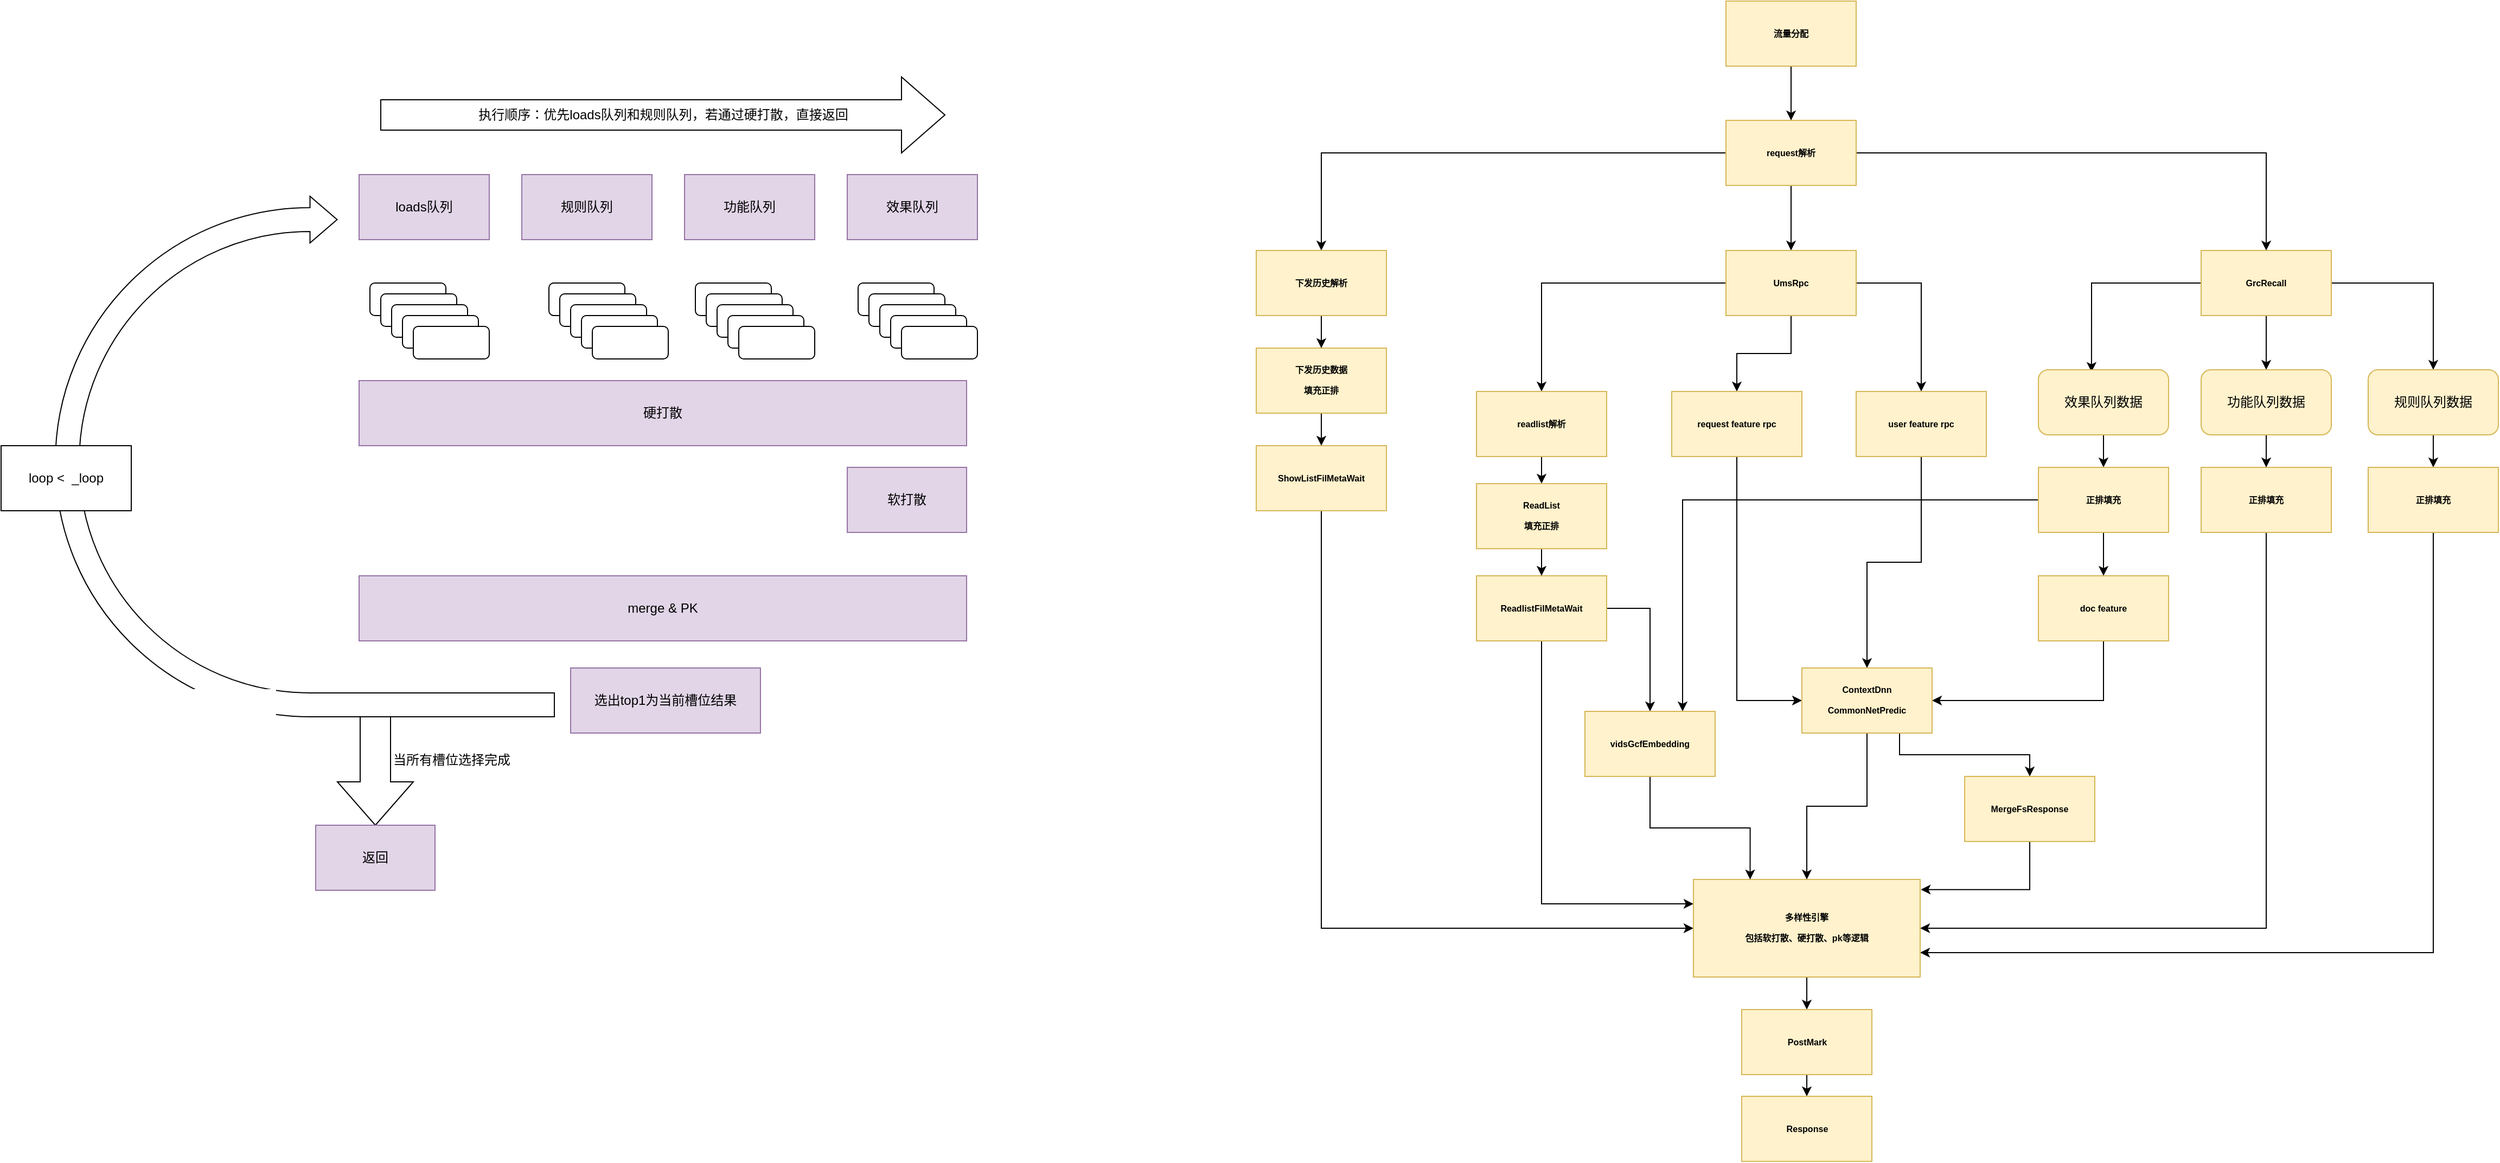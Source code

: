 <mxfile version="21.3.3" type="github">
  <diagram name="第 1 页" id="3nudzDqvDU5Y6kP5WSou">
    <mxGraphModel dx="2099" dy="1850" grid="1" gridSize="10" guides="1" tooltips="1" connect="1" arrows="1" fold="1" page="1" pageScale="1" pageWidth="827" pageHeight="1169" math="0" shadow="0">
      <root>
        <mxCell id="0" />
        <mxCell id="1" parent="0" />
        <mxCell id="iS4poByR3l4oACe20Y_C-1" value="规则队列" style="rounded=0;whiteSpace=wrap;html=1;fillColor=#e1d5e7;strokeColor=#9673a6;" vertex="1" parent="1">
          <mxGeometry x="30" y="60" width="120" height="60" as="geometry" />
        </mxCell>
        <mxCell id="iS4poByR3l4oACe20Y_C-2" value="功能队列" style="rounded=0;whiteSpace=wrap;html=1;fillColor=#e1d5e7;strokeColor=#9673a6;" vertex="1" parent="1">
          <mxGeometry x="180" y="60" width="120" height="60" as="geometry" />
        </mxCell>
        <mxCell id="iS4poByR3l4oACe20Y_C-3" value="效果队列" style="rounded=0;whiteSpace=wrap;html=1;fillColor=#e1d5e7;strokeColor=#9673a6;" vertex="1" parent="1">
          <mxGeometry x="330" y="60" width="120" height="60" as="geometry" />
        </mxCell>
        <mxCell id="iS4poByR3l4oACe20Y_C-4" value="" style="rounded=1;whiteSpace=wrap;html=1;" vertex="1" parent="1">
          <mxGeometry x="55" y="160" width="70" height="30" as="geometry" />
        </mxCell>
        <mxCell id="iS4poByR3l4oACe20Y_C-5" value="" style="rounded=1;whiteSpace=wrap;html=1;" vertex="1" parent="1">
          <mxGeometry x="65" y="170" width="70" height="30" as="geometry" />
        </mxCell>
        <mxCell id="iS4poByR3l4oACe20Y_C-6" value="" style="rounded=1;whiteSpace=wrap;html=1;" vertex="1" parent="1">
          <mxGeometry x="75" y="180" width="70" height="30" as="geometry" />
        </mxCell>
        <mxCell id="iS4poByR3l4oACe20Y_C-7" value="" style="rounded=1;whiteSpace=wrap;html=1;" vertex="1" parent="1">
          <mxGeometry x="85" y="190" width="70" height="30" as="geometry" />
        </mxCell>
        <mxCell id="iS4poByR3l4oACe20Y_C-8" value="" style="rounded=1;whiteSpace=wrap;html=1;" vertex="1" parent="1">
          <mxGeometry x="95" y="200" width="70" height="30" as="geometry" />
        </mxCell>
        <mxCell id="iS4poByR3l4oACe20Y_C-14" value="" style="rounded=1;whiteSpace=wrap;html=1;" vertex="1" parent="1">
          <mxGeometry x="190" y="160" width="70" height="30" as="geometry" />
        </mxCell>
        <mxCell id="iS4poByR3l4oACe20Y_C-15" value="" style="rounded=1;whiteSpace=wrap;html=1;" vertex="1" parent="1">
          <mxGeometry x="200" y="170" width="70" height="30" as="geometry" />
        </mxCell>
        <mxCell id="iS4poByR3l4oACe20Y_C-16" value="" style="rounded=1;whiteSpace=wrap;html=1;" vertex="1" parent="1">
          <mxGeometry x="210" y="180" width="70" height="30" as="geometry" />
        </mxCell>
        <mxCell id="iS4poByR3l4oACe20Y_C-17" value="" style="rounded=1;whiteSpace=wrap;html=1;" vertex="1" parent="1">
          <mxGeometry x="220" y="190" width="70" height="30" as="geometry" />
        </mxCell>
        <mxCell id="iS4poByR3l4oACe20Y_C-18" value="" style="rounded=1;whiteSpace=wrap;html=1;" vertex="1" parent="1">
          <mxGeometry x="230" y="200" width="70" height="30" as="geometry" />
        </mxCell>
        <mxCell id="iS4poByR3l4oACe20Y_C-19" value="" style="rounded=1;whiteSpace=wrap;html=1;" vertex="1" parent="1">
          <mxGeometry x="340" y="160" width="70" height="30" as="geometry" />
        </mxCell>
        <mxCell id="iS4poByR3l4oACe20Y_C-20" value="" style="rounded=1;whiteSpace=wrap;html=1;" vertex="1" parent="1">
          <mxGeometry x="350" y="170" width="70" height="30" as="geometry" />
        </mxCell>
        <mxCell id="iS4poByR3l4oACe20Y_C-21" value="" style="rounded=1;whiteSpace=wrap;html=1;" vertex="1" parent="1">
          <mxGeometry x="360" y="180" width="70" height="30" as="geometry" />
        </mxCell>
        <mxCell id="iS4poByR3l4oACe20Y_C-22" value="" style="rounded=1;whiteSpace=wrap;html=1;" vertex="1" parent="1">
          <mxGeometry x="370" y="190" width="70" height="30" as="geometry" />
        </mxCell>
        <mxCell id="iS4poByR3l4oACe20Y_C-23" value="" style="rounded=1;whiteSpace=wrap;html=1;" vertex="1" parent="1">
          <mxGeometry x="380" y="200" width="70" height="30" as="geometry" />
        </mxCell>
        <mxCell id="iS4poByR3l4oACe20Y_C-24" value="硬打散" style="rounded=0;whiteSpace=wrap;html=1;fillColor=#e1d5e7;strokeColor=#9673a6;" vertex="1" parent="1">
          <mxGeometry x="-120" y="250" width="560" height="60" as="geometry" />
        </mxCell>
        <mxCell id="iS4poByR3l4oACe20Y_C-25" value="软打散" style="rounded=0;whiteSpace=wrap;html=1;fillColor=#e1d5e7;strokeColor=#9673a6;" vertex="1" parent="1">
          <mxGeometry x="330" y="330" width="110" height="60" as="geometry" />
        </mxCell>
        <mxCell id="iS4poByR3l4oACe20Y_C-27" value="merge &amp;amp; PK" style="rounded=0;whiteSpace=wrap;html=1;fillColor=#e1d5e7;strokeColor=#9673a6;" vertex="1" parent="1">
          <mxGeometry x="-120" y="430" width="560" height="60" as="geometry" />
        </mxCell>
        <mxCell id="iS4poByR3l4oACe20Y_C-32" value="loads队列" style="rounded=0;whiteSpace=wrap;html=1;fillColor=#e1d5e7;strokeColor=#9673a6;" vertex="1" parent="1">
          <mxGeometry x="-120" y="60" width="120" height="60" as="geometry" />
        </mxCell>
        <mxCell id="iS4poByR3l4oACe20Y_C-33" value="" style="rounded=1;whiteSpace=wrap;html=1;" vertex="1" parent="1">
          <mxGeometry x="-110" y="160" width="70" height="30" as="geometry" />
        </mxCell>
        <mxCell id="iS4poByR3l4oACe20Y_C-34" value="" style="rounded=1;whiteSpace=wrap;html=1;" vertex="1" parent="1">
          <mxGeometry x="-100" y="170" width="70" height="30" as="geometry" />
        </mxCell>
        <mxCell id="iS4poByR3l4oACe20Y_C-35" value="" style="rounded=1;whiteSpace=wrap;html=1;" vertex="1" parent="1">
          <mxGeometry x="-90" y="180" width="70" height="30" as="geometry" />
        </mxCell>
        <mxCell id="iS4poByR3l4oACe20Y_C-36" value="" style="rounded=1;whiteSpace=wrap;html=1;" vertex="1" parent="1">
          <mxGeometry x="-80" y="190" width="70" height="30" as="geometry" />
        </mxCell>
        <mxCell id="iS4poByR3l4oACe20Y_C-37" value="" style="rounded=1;whiteSpace=wrap;html=1;" vertex="1" parent="1">
          <mxGeometry x="-70" y="200" width="70" height="30" as="geometry" />
        </mxCell>
        <mxCell id="iS4poByR3l4oACe20Y_C-40" value="" style="html=1;shadow=0;dashed=0;align=center;verticalAlign=middle;shape=mxgraph.arrows2.uTurnArrow;dy=11;arrowHead=43;dx2=25;" vertex="1" parent="1">
          <mxGeometry x="-400" y="80" width="460" height="480" as="geometry" />
        </mxCell>
        <mxCell id="iS4poByR3l4oACe20Y_C-41" value="选出top1为当前槽位结果" style="rounded=0;whiteSpace=wrap;html=1;fillColor=#e1d5e7;strokeColor=#9673a6;" vertex="1" parent="1">
          <mxGeometry x="75" y="515" width="175" height="60" as="geometry" />
        </mxCell>
        <mxCell id="iS4poByR3l4oACe20Y_C-43" value="loop &amp;lt;&amp;nbsp; _loop" style="whiteSpace=wrap;html=1;" vertex="1" parent="1">
          <mxGeometry x="-450" y="310" width="120" height="60" as="geometry" />
        </mxCell>
        <mxCell id="iS4poByR3l4oACe20Y_C-44" value="" style="html=1;shadow=0;dashed=0;align=center;verticalAlign=middle;shape=mxgraph.arrows2.arrow;dy=0.6;dx=40;direction=south;notch=0;" vertex="1" parent="1">
          <mxGeometry x="-140" y="560" width="70" height="100" as="geometry" />
        </mxCell>
        <mxCell id="iS4poByR3l4oACe20Y_C-45" value="当所有槽位选择完成" style="text;html=1;align=center;verticalAlign=middle;resizable=0;points=[];autosize=1;strokeColor=none;fillColor=none;" vertex="1" parent="1">
          <mxGeometry x="-100" y="585" width="130" height="30" as="geometry" />
        </mxCell>
        <mxCell id="iS4poByR3l4oACe20Y_C-47" value="返回" style="rounded=0;whiteSpace=wrap;html=1;fillColor=#e1d5e7;strokeColor=#9673a6;" vertex="1" parent="1">
          <mxGeometry x="-160" y="660" width="110" height="60" as="geometry" />
        </mxCell>
        <mxCell id="iS4poByR3l4oACe20Y_C-48" value="执行顺序：优先loads队列和规则队列，若通过硬打散，直接返回" style="html=1;shadow=0;dashed=0;align=center;verticalAlign=middle;shape=mxgraph.arrows2.arrow;dy=0.6;dx=40;notch=0;" vertex="1" parent="1">
          <mxGeometry x="-100" y="-30" width="520" height="70" as="geometry" />
        </mxCell>
        <mxCell id="iS4poByR3l4oACe20Y_C-60" style="edgeStyle=orthogonalEdgeStyle;rounded=0;orthogonalLoop=1;jettySize=auto;html=1;exitX=0.5;exitY=1;exitDx=0;exitDy=0;entryX=0.5;entryY=0;entryDx=0;entryDy=0;" edge="1" parent="1" source="iS4poByR3l4oACe20Y_C-50" target="iS4poByR3l4oACe20Y_C-52">
          <mxGeometry relative="1" as="geometry" />
        </mxCell>
        <mxCell id="iS4poByR3l4oACe20Y_C-63" style="edgeStyle=orthogonalEdgeStyle;rounded=0;orthogonalLoop=1;jettySize=auto;html=1;exitX=1;exitY=0.5;exitDx=0;exitDy=0;" edge="1" parent="1" source="iS4poByR3l4oACe20Y_C-50" target="iS4poByR3l4oACe20Y_C-57">
          <mxGeometry relative="1" as="geometry" />
        </mxCell>
        <mxCell id="iS4poByR3l4oACe20Y_C-64" style="edgeStyle=orthogonalEdgeStyle;rounded=0;orthogonalLoop=1;jettySize=auto;html=1;exitX=0;exitY=0.5;exitDx=0;exitDy=0;entryX=0.5;entryY=0;entryDx=0;entryDy=0;" edge="1" parent="1" source="iS4poByR3l4oACe20Y_C-50" target="iS4poByR3l4oACe20Y_C-58">
          <mxGeometry relative="1" as="geometry" />
        </mxCell>
        <mxCell id="iS4poByR3l4oACe20Y_C-50" value="&lt;h6 style=&quot;text-align:left;padding-left:0px&quot; data-slate-node=&quot;element&quot; data-indent=&quot;0&quot; data-uuid=&quot;2b19c790-ff5b-11ed-a7ac-2781f6901052&quot; data-morpho-type=&quot;heading&quot; class=&quot;mp-heading&quot;&gt;request解析&lt;/h6&gt;" style="rounded=0;whiteSpace=wrap;html=1;fillColor=#fff2cc;strokeColor=#d6b656;" vertex="1" parent="1">
          <mxGeometry x="1140" y="10" width="120" height="60" as="geometry" />
        </mxCell>
        <mxCell id="iS4poByR3l4oACe20Y_C-59" style="edgeStyle=orthogonalEdgeStyle;rounded=0;orthogonalLoop=1;jettySize=auto;html=1;exitX=0.5;exitY=1;exitDx=0;exitDy=0;entryX=0.5;entryY=0;entryDx=0;entryDy=0;" edge="1" parent="1" source="iS4poByR3l4oACe20Y_C-51" target="iS4poByR3l4oACe20Y_C-50">
          <mxGeometry relative="1" as="geometry" />
        </mxCell>
        <mxCell id="iS4poByR3l4oACe20Y_C-51" value="&lt;h6 style=&quot;text-align:left;padding-left:0px&quot; data-slate-node=&quot;element&quot; data-indent=&quot;0&quot; data-uuid=&quot;2386b150-ff5b-11ed-a7ac-2781f6901052&quot; data-morpho-type=&quot;heading&quot; class=&quot;mp-heading&quot;&gt;流量分配&lt;/h6&gt;" style="rounded=0;whiteSpace=wrap;html=1;fillColor=#fff2cc;strokeColor=#d6b656;" vertex="1" parent="1">
          <mxGeometry x="1140" y="-100" width="120" height="60" as="geometry" />
        </mxCell>
        <mxCell id="iS4poByR3l4oACe20Y_C-83" style="edgeStyle=orthogonalEdgeStyle;rounded=0;orthogonalLoop=1;jettySize=auto;html=1;exitX=0;exitY=0.5;exitDx=0;exitDy=0;entryX=0.5;entryY=0;entryDx=0;entryDy=0;" edge="1" parent="1" source="iS4poByR3l4oACe20Y_C-52" target="iS4poByR3l4oACe20Y_C-56">
          <mxGeometry relative="1" as="geometry" />
        </mxCell>
        <mxCell id="iS4poByR3l4oACe20Y_C-93" style="edgeStyle=orthogonalEdgeStyle;rounded=0;orthogonalLoop=1;jettySize=auto;html=1;exitX=0.5;exitY=1;exitDx=0;exitDy=0;entryX=0.5;entryY=0;entryDx=0;entryDy=0;" edge="1" parent="1" source="iS4poByR3l4oACe20Y_C-52" target="iS4poByR3l4oACe20Y_C-86">
          <mxGeometry relative="1" as="geometry" />
        </mxCell>
        <mxCell id="iS4poByR3l4oACe20Y_C-94" style="edgeStyle=orthogonalEdgeStyle;rounded=0;orthogonalLoop=1;jettySize=auto;html=1;exitX=1;exitY=0.5;exitDx=0;exitDy=0;entryX=0.5;entryY=0;entryDx=0;entryDy=0;" edge="1" parent="1" source="iS4poByR3l4oACe20Y_C-52" target="iS4poByR3l4oACe20Y_C-87">
          <mxGeometry relative="1" as="geometry" />
        </mxCell>
        <mxCell id="iS4poByR3l4oACe20Y_C-52" value="&lt;h6 style=&quot;text-align:left;padding-left:0px&quot; data-slate-node=&quot;element&quot; data-indent=&quot;0&quot; data-uuid=&quot;2b19c790-ff5b-11ed-a7ac-2781f6901052&quot; data-morpho-type=&quot;heading&quot; class=&quot;mp-heading&quot;&gt;&lt;/h6&gt;&lt;h6 style=&quot;text-align:left;padding-left:0px&quot; data-slate-node=&quot;element&quot; data-indent=&quot;0&quot; data-uuid=&quot;e361d5e0-ff5b-11ed-a7ac-2781f6901052&quot; data-morpho-type=&quot;heading&quot; class=&quot;mp-heading&quot;&gt;UmsRpc&lt;br&gt;&lt;/h6&gt;" style="rounded=0;whiteSpace=wrap;html=1;fillColor=#fff2cc;strokeColor=#d6b656;" vertex="1" parent="1">
          <mxGeometry x="1140" y="130" width="120" height="60" as="geometry" />
        </mxCell>
        <mxCell id="iS4poByR3l4oACe20Y_C-104" style="edgeStyle=orthogonalEdgeStyle;rounded=0;orthogonalLoop=1;jettySize=auto;html=1;exitX=0.5;exitY=1;exitDx=0;exitDy=0;entryX=0;entryY=0.25;entryDx=0;entryDy=0;" edge="1" parent="1" source="iS4poByR3l4oACe20Y_C-53" target="iS4poByR3l4oACe20Y_C-82">
          <mxGeometry relative="1" as="geometry" />
        </mxCell>
        <mxCell id="iS4poByR3l4oACe20Y_C-115" style="edgeStyle=orthogonalEdgeStyle;rounded=0;orthogonalLoop=1;jettySize=auto;html=1;exitX=1;exitY=0.5;exitDx=0;exitDy=0;entryX=0.5;entryY=0;entryDx=0;entryDy=0;" edge="1" parent="1" source="iS4poByR3l4oACe20Y_C-53" target="iS4poByR3l4oACe20Y_C-114">
          <mxGeometry relative="1" as="geometry" />
        </mxCell>
        <mxCell id="iS4poByR3l4oACe20Y_C-53" value="&lt;h6 style=&quot;text-align:left;padding-left:0px&quot; data-slate-node=&quot;element&quot; data-indent=&quot;0&quot; data-uuid=&quot;116d35a0-ff80-11ed-a7ac-2781f6901052&quot; data-morpho-type=&quot;heading&quot; class=&quot;mp-heading&quot;&gt;ReadlistFilMetaWait&lt;/h6&gt;" style="rounded=0;whiteSpace=wrap;html=1;fillColor=#fff2cc;strokeColor=#d6b656;" vertex="1" parent="1">
          <mxGeometry x="910" y="430" width="120" height="60" as="geometry" />
        </mxCell>
        <mxCell id="iS4poByR3l4oACe20Y_C-103" style="edgeStyle=orthogonalEdgeStyle;rounded=0;orthogonalLoop=1;jettySize=auto;html=1;exitX=0.5;exitY=1;exitDx=0;exitDy=0;entryX=0;entryY=0.5;entryDx=0;entryDy=0;" edge="1" parent="1" source="iS4poByR3l4oACe20Y_C-54" target="iS4poByR3l4oACe20Y_C-82">
          <mxGeometry relative="1" as="geometry" />
        </mxCell>
        <mxCell id="iS4poByR3l4oACe20Y_C-54" value="&lt;h6 style=&quot;text-align:left;padding-left:0px&quot; data-slate-node=&quot;element&quot; data-indent=&quot;0&quot; data-uuid=&quot;afd43120-ff7c-11ed-a7ac-2781f6901052&quot; data-morpho-type=&quot;heading&quot; class=&quot;mp-heading&quot;&gt;ShowListFilMetaWait&lt;/h6&gt;" style="rounded=0;whiteSpace=wrap;html=1;fillColor=#fff2cc;strokeColor=#d6b656;" vertex="1" parent="1">
          <mxGeometry x="707" y="310" width="120" height="60" as="geometry" />
        </mxCell>
        <mxCell id="iS4poByR3l4oACe20Y_C-79" style="edgeStyle=orthogonalEdgeStyle;rounded=0;orthogonalLoop=1;jettySize=auto;html=1;exitX=0.5;exitY=1;exitDx=0;exitDy=0;entryX=0.5;entryY=0;entryDx=0;entryDy=0;" edge="1" parent="1" source="iS4poByR3l4oACe20Y_C-55" target="iS4poByR3l4oACe20Y_C-54">
          <mxGeometry relative="1" as="geometry" />
        </mxCell>
        <mxCell id="iS4poByR3l4oACe20Y_C-55" value="&lt;h6 style=&quot;padding-left: 0px; line-height: 0%;&quot; data-slate-node=&quot;element&quot; data-indent=&quot;0&quot; data-uuid=&quot;075dc790-fd79-11ed-a62a-c52ae75025c6&quot; data-morpho-type=&quot;heading&quot; class=&quot;mp-heading&quot;&gt;下发历史数据&lt;/h6&gt;&lt;h6 style=&quot;padding-left: 0px; line-height: 0%;&quot; data-slate-node=&quot;element&quot; data-indent=&quot;0&quot; data-uuid=&quot;075dc790-fd79-11ed-a62a-c52ae75025c6&quot; data-morpho-type=&quot;heading&quot; class=&quot;mp-heading&quot;&gt;填充正排&lt;/h6&gt;&lt;span class=&quot;mp-morpho-clipboard-doc-data&quot; data-morpho-doc-data=&quot;{&amp;quot;token&amp;quot;:&amp;quot;eyJhbGciOiJkaXIiLCJlbmMiOiJBMjU2R0NNIiwiYXBwSWQiOjEsInVpZCI6Im1Sc1lJc1RFRV8iLCJkb2NJZCI6ImtaaXI2NjV3U2tnYXNYIn0..Us6IozfQULRL9yUE.xd9hyb-gtzFJJULyUZZtzpriyQLI-9Trj80i5WCMB-qQszTviosxvgv4Lfk9RKY0oowREMGY1_demu0QvLN7wpQs7cOI7J-S_iSwg8E-Q4AUK6pT2he8zDJ26ZjVKXB8VQxgD236RNdOAwgPH84K7OrLOMBT85veP_HtT6XDq-FIGCstgrmj0R0DN0d2v0WIha0YEANGaK_dU_C636MJDQb19w.G2XBhUZalwUB6xCOD1K9wA&amp;quot;}&quot;&gt;&lt;div style=&quot;text-align: justify;&quot;&gt;&lt;/div&gt;&lt;/span&gt;" style="rounded=0;whiteSpace=wrap;html=1;fillColor=#fff2cc;strokeColor=#d6b656;" vertex="1" parent="1">
          <mxGeometry x="707" y="220" width="120" height="60" as="geometry" />
        </mxCell>
        <mxCell id="iS4poByR3l4oACe20Y_C-84" style="edgeStyle=orthogonalEdgeStyle;rounded=0;orthogonalLoop=1;jettySize=auto;html=1;exitX=0.5;exitY=1;exitDx=0;exitDy=0;entryX=0.5;entryY=0;entryDx=0;entryDy=0;" edge="1" parent="1" source="iS4poByR3l4oACe20Y_C-56" target="iS4poByR3l4oACe20Y_C-65">
          <mxGeometry relative="1" as="geometry" />
        </mxCell>
        <mxCell id="iS4poByR3l4oACe20Y_C-56" value="&lt;h6 style=&quot;text-align:left;padding-left:0px&quot; data-slate-node=&quot;element&quot; data-indent=&quot;0&quot; data-uuid=&quot;03f8ac60-ff62-11ed-a7ac-2781f6901052&quot; data-morpho-type=&quot;heading&quot; class=&quot;mp-heading&quot;&gt;readlist解析&lt;/h6&gt;&lt;span class=&quot;mp-morpho-clipboard-doc-data&quot; data-morpho-doc-data=&quot;{&amp;quot;token&amp;quot;:&amp;quot;eyJhbGciOiJkaXIiLCJlbmMiOiJBMjU2R0NNIiwiYXBwSWQiOjEsInVpZCI6Im1Sc1lJc1RFRV8iLCJkb2NJZCI6ImtaaXI2NjV3U2tnYXNYIn0..Us6IozfQULRL9yUE.xd9hyb-gtzFJJULyUZZtzpriyQLI-9Trj80i5WCMB-qQszTviosxvgv4Lfk9RKY0oowREMGY1_demu0QvLN7wpQs7cOI7J-S_iSwg8E-Q4AUK6pT2he8zDJ26ZjVKXB8VQxgD236RNdOAwgPH84K7OrLOMBT85veP_HtT6XDq-FIGCstgrmj0R0DN0d2v0WIha0YEANGaK_dU_C636MJDQb19w.G2XBhUZalwUB6xCOD1K9wA&amp;quot;}&quot;&gt;&lt;/span&gt;" style="rounded=0;whiteSpace=wrap;html=1;fillColor=#fff2cc;strokeColor=#d6b656;" vertex="1" parent="1">
          <mxGeometry x="910" y="260" width="120" height="60" as="geometry" />
        </mxCell>
        <mxCell id="iS4poByR3l4oACe20Y_C-95" style="edgeStyle=orthogonalEdgeStyle;rounded=0;orthogonalLoop=1;jettySize=auto;html=1;exitX=0.5;exitY=1;exitDx=0;exitDy=0;entryX=0.5;entryY=0;entryDx=0;entryDy=0;" edge="1" parent="1" source="iS4poByR3l4oACe20Y_C-57" target="iS4poByR3l4oACe20Y_C-70">
          <mxGeometry relative="1" as="geometry" />
        </mxCell>
        <mxCell id="iS4poByR3l4oACe20Y_C-96" style="edgeStyle=orthogonalEdgeStyle;rounded=0;orthogonalLoop=1;jettySize=auto;html=1;exitX=0;exitY=0.5;exitDx=0;exitDy=0;entryX=0.408;entryY=0.033;entryDx=0;entryDy=0;entryPerimeter=0;" edge="1" parent="1" source="iS4poByR3l4oACe20Y_C-57" target="iS4poByR3l4oACe20Y_C-74">
          <mxGeometry relative="1" as="geometry" />
        </mxCell>
        <mxCell id="iS4poByR3l4oACe20Y_C-97" style="edgeStyle=orthogonalEdgeStyle;rounded=0;orthogonalLoop=1;jettySize=auto;html=1;exitX=1;exitY=0.5;exitDx=0;exitDy=0;entryX=0.5;entryY=0;entryDx=0;entryDy=0;" edge="1" parent="1" source="iS4poByR3l4oACe20Y_C-57" target="iS4poByR3l4oACe20Y_C-73">
          <mxGeometry relative="1" as="geometry" />
        </mxCell>
        <mxCell id="iS4poByR3l4oACe20Y_C-57" value="&lt;h6 style=&quot;text-align:left;padding-left:0px&quot; data-slate-node=&quot;element&quot; data-indent=&quot;0&quot; data-uuid=&quot;075e8ae0-fd79-11ed-a62a-c52ae75025c6&quot; data-morpho-type=&quot;heading&quot; class=&quot;mp-heading&quot;&gt;GrcRecall&lt;/h6&gt;&lt;span class=&quot;mp-morpho-clipboard-doc-data&quot; data-morpho-doc-data=&quot;{&amp;quot;token&amp;quot;:&amp;quot;eyJhbGciOiJkaXIiLCJlbmMiOiJBMjU2R0NNIiwiYXBwSWQiOjEsInVpZCI6Im1Sc1lJc1RFRV8iLCJkb2NJZCI6ImtaaXI2NjV3U2tnYXNYIn0..Us6IozfQULRL9yUE.xd9hyb-gtzFJJULyUZZtzpriyQLI-9Trj80i5WCMB-qQszTviosxvgv4Lfk9RKY0oowREMGY1_demu0QvLN7wpQs7cOI7J-S_iSwg8E-Q4AUK6pT2he8zDJ26ZjVKXB8VQxgD236RNdOAwgPH84K7OrLOMBT85veP_HtT6XDq-FIGCstgrmj0R0DN0d2v0WIha0YEANGaK_dU_C636MJDQb19w.G2XBhUZalwUB6xCOD1K9wA&amp;quot;}&quot;&gt;&lt;/span&gt;" style="rounded=0;whiteSpace=wrap;html=1;fillColor=#fff2cc;strokeColor=#d6b656;" vertex="1" parent="1">
          <mxGeometry x="1578" y="130" width="120" height="60" as="geometry" />
        </mxCell>
        <mxCell id="iS4poByR3l4oACe20Y_C-78" style="edgeStyle=orthogonalEdgeStyle;rounded=0;orthogonalLoop=1;jettySize=auto;html=1;exitX=0.5;exitY=1;exitDx=0;exitDy=0;entryX=0.5;entryY=0;entryDx=0;entryDy=0;" edge="1" parent="1" source="iS4poByR3l4oACe20Y_C-58" target="iS4poByR3l4oACe20Y_C-55">
          <mxGeometry relative="1" as="geometry" />
        </mxCell>
        <mxCell id="iS4poByR3l4oACe20Y_C-58" value="&lt;h6 style=&quot;text-align:left;padding-left:0px&quot; data-slate-node=&quot;element&quot; data-indent=&quot;0&quot; data-uuid=&quot;df9ca5a0-ff5d-11ed-a7ac-2781f6901052&quot; data-morpho-type=&quot;heading&quot; class=&quot;mp-heading&quot;&gt;下发历史解析&lt;/h6&gt;&lt;span class=&quot;mp-morpho-clipboard-doc-data&quot; data-morpho-doc-data=&quot;{&amp;quot;token&amp;quot;:&amp;quot;eyJhbGciOiJkaXIiLCJlbmMiOiJBMjU2R0NNIiwiYXBwSWQiOjEsInVpZCI6Im1Sc1lJc1RFRV8iLCJkb2NJZCI6ImtaaXI2NjV3U2tnYXNYIn0..Us6IozfQULRL9yUE.xd9hyb-gtzFJJULyUZZtzpriyQLI-9Trj80i5WCMB-qQszTviosxvgv4Lfk9RKY0oowREMGY1_demu0QvLN7wpQs7cOI7J-S_iSwg8E-Q4AUK6pT2he8zDJ26ZjVKXB8VQxgD236RNdOAwgPH84K7OrLOMBT85veP_HtT6XDq-FIGCstgrmj0R0DN0d2v0WIha0YEANGaK_dU_C636MJDQb19w.G2XBhUZalwUB6xCOD1K9wA&amp;quot;}&quot;&gt;&lt;/span&gt;" style="rounded=0;whiteSpace=wrap;html=1;fillColor=#fff2cc;strokeColor=#d6b656;" vertex="1" parent="1">
          <mxGeometry x="707" y="130" width="120" height="60" as="geometry" />
        </mxCell>
        <mxCell id="iS4poByR3l4oACe20Y_C-85" style="edgeStyle=orthogonalEdgeStyle;rounded=0;orthogonalLoop=1;jettySize=auto;html=1;exitX=0.5;exitY=1;exitDx=0;exitDy=0;entryX=0.5;entryY=0;entryDx=0;entryDy=0;" edge="1" parent="1" source="iS4poByR3l4oACe20Y_C-65" target="iS4poByR3l4oACe20Y_C-53">
          <mxGeometry relative="1" as="geometry" />
        </mxCell>
        <mxCell id="iS4poByR3l4oACe20Y_C-65" value="&lt;h6 style=&quot;border-color: var(--border-color); padding-left: 0px; line-height: 0px;&quot; data-slate-node=&quot;element&quot; data-indent=&quot;0&quot; data-uuid=&quot;075dc790-fd79-11ed-a62a-c52ae75025c6&quot; data-morpho-type=&quot;heading&quot; class=&quot;mp-heading&quot;&gt;ReadList&lt;/h6&gt;&lt;h6 style=&quot;border-color: var(--border-color); padding-left: 0px; line-height: 0px;&quot; data-slate-node=&quot;element&quot; data-indent=&quot;0&quot; data-uuid=&quot;075dc790-fd79-11ed-a62a-c52ae75025c6&quot; data-morpho-type=&quot;heading&quot; class=&quot;mp-heading&quot;&gt;填充正排&lt;/h6&gt;" style="rounded=0;whiteSpace=wrap;html=1;fillColor=#fff2cc;strokeColor=#d6b656;" vertex="1" parent="1">
          <mxGeometry x="910" y="345" width="120" height="60" as="geometry" />
        </mxCell>
        <mxCell id="iS4poByR3l4oACe20Y_C-108" style="edgeStyle=orthogonalEdgeStyle;rounded=0;orthogonalLoop=1;jettySize=auto;html=1;exitX=0.5;exitY=1;exitDx=0;exitDy=0;entryX=1;entryY=0.5;entryDx=0;entryDy=0;" edge="1" parent="1" source="iS4poByR3l4oACe20Y_C-67" target="iS4poByR3l4oACe20Y_C-82">
          <mxGeometry relative="1" as="geometry" />
        </mxCell>
        <mxCell id="iS4poByR3l4oACe20Y_C-67" value="&lt;h6 style=&quot;border-color: var(--border-color); padding-left: 0px; line-height: 0px;&quot; data-slate-node=&quot;element&quot; data-indent=&quot;0&quot; data-uuid=&quot;075dc790-fd79-11ed-a62a-c52ae75025c6&quot; data-morpho-type=&quot;heading&quot; class=&quot;mp-heading&quot;&gt;正排填充&lt;/h6&gt;&lt;span class=&quot;mp-morpho-clipboard-doc-data&quot; data-morpho-doc-data=&quot;{&amp;quot;token&amp;quot;:&amp;quot;eyJhbGciOiJkaXIiLCJlbmMiOiJBMjU2R0NNIiwiYXBwSWQiOjEsInVpZCI6Im1Sc1lJc1RFRV8iLCJkb2NJZCI6ImtaaXI2NjV3U2tnYXNYIn0..Us6IozfQULRL9yUE.xd9hyb-gtzFJJULyUZZtzpriyQLI-9Trj80i5WCMB-qQszTviosxvgv4Lfk9RKY0oowREMGY1_demu0QvLN7wpQs7cOI7J-S_iSwg8E-Q4AUK6pT2he8zDJ26ZjVKXB8VQxgD236RNdOAwgPH84K7OrLOMBT85veP_HtT6XDq-FIGCstgrmj0R0DN0d2v0WIha0YEANGaK_dU_C636MJDQb19w.G2XBhUZalwUB6xCOD1K9wA&amp;quot;}&quot;&gt;&lt;/span&gt;" style="rounded=0;whiteSpace=wrap;html=1;fillColor=#fff2cc;strokeColor=#d6b656;" vertex="1" parent="1">
          <mxGeometry x="1578" y="330" width="120" height="60" as="geometry" />
        </mxCell>
        <mxCell id="iS4poByR3l4oACe20Y_C-99" style="edgeStyle=orthogonalEdgeStyle;rounded=0;orthogonalLoop=1;jettySize=auto;html=1;exitX=0.5;exitY=1;exitDx=0;exitDy=0;entryX=0.5;entryY=0;entryDx=0;entryDy=0;" edge="1" parent="1" source="iS4poByR3l4oACe20Y_C-70" target="iS4poByR3l4oACe20Y_C-67">
          <mxGeometry relative="1" as="geometry" />
        </mxCell>
        <mxCell id="iS4poByR3l4oACe20Y_C-70" value="功能队列数据" style="rounded=1;whiteSpace=wrap;html=1;fillColor=#fff2cc;strokeColor=#d6b656;" vertex="1" parent="1">
          <mxGeometry x="1578" y="240" width="120" height="60" as="geometry" />
        </mxCell>
        <mxCell id="iS4poByR3l4oACe20Y_C-100" style="edgeStyle=orthogonalEdgeStyle;rounded=0;orthogonalLoop=1;jettySize=auto;html=1;exitX=0.5;exitY=1;exitDx=0;exitDy=0;entryX=0.5;entryY=0;entryDx=0;entryDy=0;" edge="1" parent="1" source="iS4poByR3l4oACe20Y_C-73" target="iS4poByR3l4oACe20Y_C-77">
          <mxGeometry relative="1" as="geometry" />
        </mxCell>
        <mxCell id="iS4poByR3l4oACe20Y_C-73" value="规则队列数据" style="rounded=1;whiteSpace=wrap;html=1;fillColor=#fff2cc;strokeColor=#d6b656;" vertex="1" parent="1">
          <mxGeometry x="1732" y="240" width="120" height="60" as="geometry" />
        </mxCell>
        <mxCell id="iS4poByR3l4oACe20Y_C-98" style="edgeStyle=orthogonalEdgeStyle;rounded=0;orthogonalLoop=1;jettySize=auto;html=1;exitX=0.5;exitY=1;exitDx=0;exitDy=0;entryX=0.5;entryY=0;entryDx=0;entryDy=0;" edge="1" parent="1" source="iS4poByR3l4oACe20Y_C-74" target="iS4poByR3l4oACe20Y_C-76">
          <mxGeometry relative="1" as="geometry" />
        </mxCell>
        <mxCell id="iS4poByR3l4oACe20Y_C-74" value="效果队列数据" style="rounded=1;whiteSpace=wrap;html=1;fillColor=#fff2cc;strokeColor=#d6b656;" vertex="1" parent="1">
          <mxGeometry x="1428" y="240" width="120" height="60" as="geometry" />
        </mxCell>
        <mxCell id="iS4poByR3l4oACe20Y_C-81" style="edgeStyle=orthogonalEdgeStyle;rounded=0;orthogonalLoop=1;jettySize=auto;html=1;exitX=0.5;exitY=1;exitDx=0;exitDy=0;entryX=0.5;entryY=0;entryDx=0;entryDy=0;" edge="1" parent="1" source="iS4poByR3l4oACe20Y_C-76" target="iS4poByR3l4oACe20Y_C-80">
          <mxGeometry relative="1" as="geometry" />
        </mxCell>
        <mxCell id="iS4poByR3l4oACe20Y_C-116" style="edgeStyle=orthogonalEdgeStyle;rounded=0;orthogonalLoop=1;jettySize=auto;html=1;exitX=0;exitY=0.5;exitDx=0;exitDy=0;entryX=0.75;entryY=0;entryDx=0;entryDy=0;" edge="1" parent="1" source="iS4poByR3l4oACe20Y_C-76" target="iS4poByR3l4oACe20Y_C-114">
          <mxGeometry relative="1" as="geometry">
            <Array as="points">
              <mxPoint x="1100" y="360" />
            </Array>
          </mxGeometry>
        </mxCell>
        <mxCell id="iS4poByR3l4oACe20Y_C-76" value="&lt;h6 style=&quot;border-color: var(--border-color); padding-left: 0px; line-height: 0px;&quot; data-slate-node=&quot;element&quot; data-indent=&quot;0&quot; data-uuid=&quot;075dc790-fd79-11ed-a62a-c52ae75025c6&quot; data-morpho-type=&quot;heading&quot; class=&quot;mp-heading&quot;&gt;正排填充&lt;/h6&gt;&lt;span class=&quot;mp-morpho-clipboard-doc-data&quot; data-morpho-doc-data=&quot;{&amp;quot;token&amp;quot;:&amp;quot;eyJhbGciOiJkaXIiLCJlbmMiOiJBMjU2R0NNIiwiYXBwSWQiOjEsInVpZCI6Im1Sc1lJc1RFRV8iLCJkb2NJZCI6ImtaaXI2NjV3U2tnYXNYIn0..Us6IozfQULRL9yUE.xd9hyb-gtzFJJULyUZZtzpriyQLI-9Trj80i5WCMB-qQszTviosxvgv4Lfk9RKY0oowREMGY1_demu0QvLN7wpQs7cOI7J-S_iSwg8E-Q4AUK6pT2he8zDJ26ZjVKXB8VQxgD236RNdOAwgPH84K7OrLOMBT85veP_HtT6XDq-FIGCstgrmj0R0DN0d2v0WIha0YEANGaK_dU_C636MJDQb19w.G2XBhUZalwUB6xCOD1K9wA&amp;quot;}&quot;&gt;&lt;/span&gt;" style="rounded=0;whiteSpace=wrap;html=1;fillColor=#fff2cc;strokeColor=#d6b656;" vertex="1" parent="1">
          <mxGeometry x="1428" y="330" width="120" height="60" as="geometry" />
        </mxCell>
        <mxCell id="iS4poByR3l4oACe20Y_C-106" style="edgeStyle=orthogonalEdgeStyle;rounded=0;orthogonalLoop=1;jettySize=auto;html=1;exitX=0.5;exitY=1;exitDx=0;exitDy=0;entryX=1;entryY=0.75;entryDx=0;entryDy=0;" edge="1" parent="1" source="iS4poByR3l4oACe20Y_C-77" target="iS4poByR3l4oACe20Y_C-82">
          <mxGeometry relative="1" as="geometry" />
        </mxCell>
        <mxCell id="iS4poByR3l4oACe20Y_C-77" value="&lt;h6 style=&quot;border-color: var(--border-color); padding-left: 0px; line-height: 0px;&quot; data-slate-node=&quot;element&quot; data-indent=&quot;0&quot; data-uuid=&quot;075dc790-fd79-11ed-a62a-c52ae75025c6&quot; data-morpho-type=&quot;heading&quot; class=&quot;mp-heading&quot;&gt;正排填充&lt;/h6&gt;&lt;span class=&quot;mp-morpho-clipboard-doc-data&quot; data-morpho-doc-data=&quot;{&amp;quot;token&amp;quot;:&amp;quot;eyJhbGciOiJkaXIiLCJlbmMiOiJBMjU2R0NNIiwiYXBwSWQiOjEsInVpZCI6Im1Sc1lJc1RFRV8iLCJkb2NJZCI6ImtaaXI2NjV3U2tnYXNYIn0..Us6IozfQULRL9yUE.xd9hyb-gtzFJJULyUZZtzpriyQLI-9Trj80i5WCMB-qQszTviosxvgv4Lfk9RKY0oowREMGY1_demu0QvLN7wpQs7cOI7J-S_iSwg8E-Q4AUK6pT2he8zDJ26ZjVKXB8VQxgD236RNdOAwgPH84K7OrLOMBT85veP_HtT6XDq-FIGCstgrmj0R0DN0d2v0WIha0YEANGaK_dU_C636MJDQb19w.G2XBhUZalwUB6xCOD1K9wA&amp;quot;}&quot;&gt;&lt;/span&gt;" style="rounded=0;whiteSpace=wrap;html=1;fillColor=#fff2cc;strokeColor=#d6b656;" vertex="1" parent="1">
          <mxGeometry x="1732" y="330" width="120" height="60" as="geometry" />
        </mxCell>
        <mxCell id="iS4poByR3l4oACe20Y_C-92" style="edgeStyle=orthogonalEdgeStyle;rounded=0;orthogonalLoop=1;jettySize=auto;html=1;exitX=0.5;exitY=1;exitDx=0;exitDy=0;entryX=1;entryY=0.5;entryDx=0;entryDy=0;" edge="1" parent="1" source="iS4poByR3l4oACe20Y_C-80" target="iS4poByR3l4oACe20Y_C-88">
          <mxGeometry relative="1" as="geometry" />
        </mxCell>
        <mxCell id="iS4poByR3l4oACe20Y_C-80" value="&lt;h6 style=&quot;text-align:left;padding-left:0px&quot; data-slate-node=&quot;element&quot; data-indent=&quot;0&quot; data-uuid=&quot;03f8ac60-ff62-11ed-a7ac-2781f6901052&quot; data-morpho-type=&quot;heading&quot; class=&quot;mp-heading&quot;&gt;doc feature&lt;/h6&gt;&lt;span class=&quot;mp-morpho-clipboard-doc-data&quot; data-morpho-doc-data=&quot;{&amp;quot;token&amp;quot;:&amp;quot;eyJhbGciOiJkaXIiLCJlbmMiOiJBMjU2R0NNIiwiYXBwSWQiOjEsInVpZCI6Im1Sc1lJc1RFRV8iLCJkb2NJZCI6ImtaaXI2NjV3U2tnYXNYIn0..Us6IozfQULRL9yUE.xd9hyb-gtzFJJULyUZZtzpriyQLI-9Trj80i5WCMB-qQszTviosxvgv4Lfk9RKY0oowREMGY1_demu0QvLN7wpQs7cOI7J-S_iSwg8E-Q4AUK6pT2he8zDJ26ZjVKXB8VQxgD236RNdOAwgPH84K7OrLOMBT85veP_HtT6XDq-FIGCstgrmj0R0DN0d2v0WIha0YEANGaK_dU_C636MJDQb19w.G2XBhUZalwUB6xCOD1K9wA&amp;quot;}&quot;&gt;&lt;/span&gt;" style="rounded=0;whiteSpace=wrap;html=1;fillColor=#fff2cc;strokeColor=#d6b656;" vertex="1" parent="1">
          <mxGeometry x="1428" y="430" width="120" height="60" as="geometry" />
        </mxCell>
        <mxCell id="iS4poByR3l4oACe20Y_C-112" style="edgeStyle=orthogonalEdgeStyle;rounded=0;orthogonalLoop=1;jettySize=auto;html=1;exitX=0.5;exitY=1;exitDx=0;exitDy=0;entryX=0.5;entryY=0;entryDx=0;entryDy=0;" edge="1" parent="1" source="iS4poByR3l4oACe20Y_C-82" target="iS4poByR3l4oACe20Y_C-110">
          <mxGeometry relative="1" as="geometry" />
        </mxCell>
        <mxCell id="iS4poByR3l4oACe20Y_C-82" value="&lt;h6 style=&quot;padding-left: 0px; line-height: 0%;&quot; data-slate-node=&quot;element&quot; data-indent=&quot;0&quot; data-uuid=&quot;116d35a0-ff80-11ed-a7ac-2781f6901052&quot; data-morpho-type=&quot;heading&quot; class=&quot;mp-heading&quot;&gt;多样性引擎&lt;/h6&gt;&lt;h6 style=&quot;padding-left: 0px; line-height: 0%;&quot; data-slate-node=&quot;element&quot; data-indent=&quot;0&quot; data-uuid=&quot;116d35a0-ff80-11ed-a7ac-2781f6901052&quot; data-morpho-type=&quot;heading&quot; class=&quot;mp-heading&quot;&gt;包括软打散、硬打散、pk等逻辑&lt;/h6&gt;" style="rounded=0;whiteSpace=wrap;html=1;fillColor=#fff2cc;strokeColor=#d6b656;align=center;" vertex="1" parent="1">
          <mxGeometry x="1110" y="710" width="209" height="90" as="geometry" />
        </mxCell>
        <mxCell id="iS4poByR3l4oACe20Y_C-90" style="edgeStyle=orthogonalEdgeStyle;rounded=0;orthogonalLoop=1;jettySize=auto;html=1;exitX=0.5;exitY=1;exitDx=0;exitDy=0;entryX=0;entryY=0.5;entryDx=0;entryDy=0;" edge="1" parent="1" source="iS4poByR3l4oACe20Y_C-86" target="iS4poByR3l4oACe20Y_C-88">
          <mxGeometry relative="1" as="geometry" />
        </mxCell>
        <mxCell id="iS4poByR3l4oACe20Y_C-86" value="&lt;h6 style=&quot;text-align:left;padding-left:0px&quot; data-slate-node=&quot;element&quot; data-indent=&quot;0&quot; data-uuid=&quot;03f8ac60-ff62-11ed-a7ac-2781f6901052&quot; data-morpho-type=&quot;heading&quot; class=&quot;mp-heading&quot;&gt;request feature rpc&lt;/h6&gt;&lt;span class=&quot;mp-morpho-clipboard-doc-data&quot; data-morpho-doc-data=&quot;{&amp;quot;token&amp;quot;:&amp;quot;eyJhbGciOiJkaXIiLCJlbmMiOiJBMjU2R0NNIiwiYXBwSWQiOjEsInVpZCI6Im1Sc1lJc1RFRV8iLCJkb2NJZCI6ImtaaXI2NjV3U2tnYXNYIn0..Us6IozfQULRL9yUE.xd9hyb-gtzFJJULyUZZtzpriyQLI-9Trj80i5WCMB-qQszTviosxvgv4Lfk9RKY0oowREMGY1_demu0QvLN7wpQs7cOI7J-S_iSwg8E-Q4AUK6pT2he8zDJ26ZjVKXB8VQxgD236RNdOAwgPH84K7OrLOMBT85veP_HtT6XDq-FIGCstgrmj0R0DN0d2v0WIha0YEANGaK_dU_C636MJDQb19w.G2XBhUZalwUB6xCOD1K9wA&amp;quot;}&quot;&gt;&lt;/span&gt;" style="rounded=0;whiteSpace=wrap;html=1;fillColor=#fff2cc;strokeColor=#d6b656;" vertex="1" parent="1">
          <mxGeometry x="1090" y="260" width="120" height="60" as="geometry" />
        </mxCell>
        <mxCell id="iS4poByR3l4oACe20Y_C-91" style="edgeStyle=orthogonalEdgeStyle;rounded=0;orthogonalLoop=1;jettySize=auto;html=1;exitX=0.5;exitY=1;exitDx=0;exitDy=0;entryX=0.5;entryY=0;entryDx=0;entryDy=0;" edge="1" parent="1" source="iS4poByR3l4oACe20Y_C-87" target="iS4poByR3l4oACe20Y_C-88">
          <mxGeometry relative="1" as="geometry" />
        </mxCell>
        <mxCell id="iS4poByR3l4oACe20Y_C-87" value="&lt;h6 style=&quot;text-align:left;padding-left:0px&quot; data-slate-node=&quot;element&quot; data-indent=&quot;0&quot; data-uuid=&quot;03f8ac60-ff62-11ed-a7ac-2781f6901052&quot; data-morpho-type=&quot;heading&quot; class=&quot;mp-heading&quot;&gt;user feature rpc&lt;/h6&gt;&lt;span class=&quot;mp-morpho-clipboard-doc-data&quot; data-morpho-doc-data=&quot;{&amp;quot;token&amp;quot;:&amp;quot;eyJhbGciOiJkaXIiLCJlbmMiOiJBMjU2R0NNIiwiYXBwSWQiOjEsInVpZCI6Im1Sc1lJc1RFRV8iLCJkb2NJZCI6ImtaaXI2NjV3U2tnYXNYIn0..Us6IozfQULRL9yUE.xd9hyb-gtzFJJULyUZZtzpriyQLI-9Trj80i5WCMB-qQszTviosxvgv4Lfk9RKY0oowREMGY1_demu0QvLN7wpQs7cOI7J-S_iSwg8E-Q4AUK6pT2he8zDJ26ZjVKXB8VQxgD236RNdOAwgPH84K7OrLOMBT85veP_HtT6XDq-FIGCstgrmj0R0DN0d2v0WIha0YEANGaK_dU_C636MJDQb19w.G2XBhUZalwUB6xCOD1K9wA&amp;quot;}&quot;&gt;&lt;/span&gt;" style="rounded=0;whiteSpace=wrap;html=1;fillColor=#fff2cc;strokeColor=#d6b656;" vertex="1" parent="1">
          <mxGeometry x="1260" y="260" width="120" height="60" as="geometry" />
        </mxCell>
        <mxCell id="iS4poByR3l4oACe20Y_C-102" style="edgeStyle=orthogonalEdgeStyle;rounded=0;orthogonalLoop=1;jettySize=auto;html=1;exitX=0.75;exitY=1;exitDx=0;exitDy=0;entryX=0.5;entryY=0;entryDx=0;entryDy=0;" edge="1" parent="1" source="iS4poByR3l4oACe20Y_C-88" target="iS4poByR3l4oACe20Y_C-101">
          <mxGeometry relative="1" as="geometry" />
        </mxCell>
        <mxCell id="iS4poByR3l4oACe20Y_C-109" style="edgeStyle=orthogonalEdgeStyle;rounded=0;orthogonalLoop=1;jettySize=auto;html=1;exitX=0.5;exitY=1;exitDx=0;exitDy=0;" edge="1" parent="1" source="iS4poByR3l4oACe20Y_C-88" target="iS4poByR3l4oACe20Y_C-82">
          <mxGeometry relative="1" as="geometry" />
        </mxCell>
        <mxCell id="iS4poByR3l4oACe20Y_C-88" value="&lt;h6 style=&quot;text-align:left;padding-left:0px&quot; data-slate-node=&quot;element&quot; data-indent=&quot;0&quot; data-uuid=&quot;03f8ac60-ff62-11ed-a7ac-2781f6901052&quot; data-morpho-type=&quot;heading&quot; class=&quot;mp-heading&quot;&gt;&lt;/h6&gt;&lt;h6 style=&quot;padding-left: 0px; line-height: 0%;&quot; data-slate-node=&quot;element&quot; data-indent=&quot;0&quot; data-uuid=&quot;075d0440-fd79-11ed-a62a-c52ae75025c6&quot; data-morpho-type=&quot;heading&quot; class=&quot;mp-heading&quot;&gt;ContextDnn&lt;/h6&gt;&lt;h6 style=&quot;padding-left: 0px; line-height: 0%;&quot; data-slate-node=&quot;element&quot; data-indent=&quot;0&quot; data-uuid=&quot;075d0440-fd79-11ed-a62a-c52ae75025c6&quot; data-morpho-type=&quot;heading&quot; class=&quot;mp-heading&quot;&gt;CommonNetPredic&lt;/h6&gt;&lt;span class=&quot;mp-morpho-clipboard-doc-data&quot; data-morpho-doc-data=&quot;{&amp;quot;token&amp;quot;:&amp;quot;eyJhbGciOiJkaXIiLCJlbmMiOiJBMjU2R0NNIiwiYXBwSWQiOjEsInVpZCI6Im1Sc1lJc1RFRV8iLCJkb2NJZCI6ImtaaXI2NjV3U2tnYXNYIn0..Us6IozfQULRL9yUE.xd9hyb-gtzFJJULyUZZtzpriyQLI-9Trj80i5WCMB-qQszTviosxvgv4Lfk9RKY0oowREMGY1_demu0QvLN7wpQs7cOI7J-S_iSwg8E-Q4AUK6pT2he8zDJ26ZjVKXB8VQxgD236RNdOAwgPH84K7OrLOMBT85veP_HtT6XDq-FIGCstgrmj0R0DN0d2v0WIha0YEANGaK_dU_C636MJDQb19w.G2XBhUZalwUB6xCOD1K9wA&amp;quot;}&quot;&gt;&lt;/span&gt;" style="rounded=0;whiteSpace=wrap;html=1;fillColor=#fff2cc;strokeColor=#d6b656;" vertex="1" parent="1">
          <mxGeometry x="1210" y="515" width="120" height="60" as="geometry" />
        </mxCell>
        <mxCell id="iS4poByR3l4oACe20Y_C-107" style="edgeStyle=orthogonalEdgeStyle;rounded=0;orthogonalLoop=1;jettySize=auto;html=1;exitX=0.5;exitY=1;exitDx=0;exitDy=0;entryX=1.003;entryY=0.104;entryDx=0;entryDy=0;entryPerimeter=0;" edge="1" parent="1" source="iS4poByR3l4oACe20Y_C-101" target="iS4poByR3l4oACe20Y_C-82">
          <mxGeometry relative="1" as="geometry" />
        </mxCell>
        <mxCell id="iS4poByR3l4oACe20Y_C-101" value="&lt;h6 style=&quot;text-align:left;padding-left:0px&quot; data-slate-node=&quot;element&quot; data-indent=&quot;0&quot; data-uuid=&quot;03f8ac60-ff62-11ed-a7ac-2781f6901052&quot; data-morpho-type=&quot;heading&quot; class=&quot;mp-heading&quot;&gt;&lt;/h6&gt;&lt;h6 style=&quot;padding-left: 0px; line-height: 0%;&quot; data-slate-node=&quot;element&quot; data-indent=&quot;0&quot; data-uuid=&quot;075d0440-fd79-11ed-a62a-c52ae75025c6&quot; data-morpho-type=&quot;heading&quot; class=&quot;mp-heading&quot;&gt;&lt;/h6&gt;&lt;h6 style=&quot;text-align:left;padding-left:0px&quot; data-slate-node=&quot;element&quot; data-indent=&quot;0&quot; data-uuid=&quot;075c8f10-fd79-11ed-a62a-c52ae75025c6&quot; data-morpho-type=&quot;heading&quot; class=&quot;mp-heading&quot;&gt;MergeFsResponse&lt;/h6&gt;&lt;span class=&quot;mp-morpho-clipboard-doc-data&quot; data-morpho-doc-data=&quot;{&amp;quot;token&amp;quot;:&amp;quot;eyJhbGciOiJkaXIiLCJlbmMiOiJBMjU2R0NNIiwiYXBwSWQiOjEsInVpZCI6Im1Sc1lJc1RFRV8iLCJkb2NJZCI6ImtaaXI2NjV3U2tnYXNYIn0..Us6IozfQULRL9yUE.xd9hyb-gtzFJJULyUZZtzpriyQLI-9Trj80i5WCMB-qQszTviosxvgv4Lfk9RKY0oowREMGY1_demu0QvLN7wpQs7cOI7J-S_iSwg8E-Q4AUK6pT2he8zDJ26ZjVKXB8VQxgD236RNdOAwgPH84K7OrLOMBT85veP_HtT6XDq-FIGCstgrmj0R0DN0d2v0WIha0YEANGaK_dU_C636MJDQb19w.G2XBhUZalwUB6xCOD1K9wA&amp;quot;}&quot;&gt;&lt;/span&gt;" style="rounded=0;whiteSpace=wrap;html=1;fillColor=#fff2cc;strokeColor=#d6b656;" vertex="1" parent="1">
          <mxGeometry x="1360" y="615" width="120" height="60" as="geometry" />
        </mxCell>
        <mxCell id="iS4poByR3l4oACe20Y_C-113" style="edgeStyle=orthogonalEdgeStyle;rounded=0;orthogonalLoop=1;jettySize=auto;html=1;exitX=0.5;exitY=1;exitDx=0;exitDy=0;entryX=0.5;entryY=0;entryDx=0;entryDy=0;" edge="1" parent="1" source="iS4poByR3l4oACe20Y_C-110" target="iS4poByR3l4oACe20Y_C-111">
          <mxGeometry relative="1" as="geometry" />
        </mxCell>
        <mxCell id="iS4poByR3l4oACe20Y_C-110" value="&lt;h6 style=&quot;text-align:left;padding-left:0px&quot; data-slate-node=&quot;element&quot; data-indent=&quot;0&quot; data-uuid=&quot;03f8ac60-ff62-11ed-a7ac-2781f6901052&quot; data-morpho-type=&quot;heading&quot; class=&quot;mp-heading&quot;&gt;&lt;/h6&gt;&lt;h6 style=&quot;padding-left: 0px; line-height: 0%;&quot; data-slate-node=&quot;element&quot; data-indent=&quot;0&quot; data-uuid=&quot;075d0440-fd79-11ed-a62a-c52ae75025c6&quot; data-morpho-type=&quot;heading&quot; class=&quot;mp-heading&quot;&gt;&lt;/h6&gt;&lt;h6 style=&quot;text-align:left;padding-left:0px&quot; data-slate-node=&quot;element&quot; data-indent=&quot;0&quot; data-uuid=&quot;075c8f10-fd79-11ed-a62a-c52ae75025c6&quot; data-morpho-type=&quot;heading&quot; class=&quot;mp-heading&quot;&gt;&lt;/h6&gt;&lt;h6 style=&quot;text-align:left;padding-left:0px&quot; data-slate-node=&quot;element&quot; data-indent=&quot;0&quot; data-uuid=&quot;075b7da0-fd79-11ed-a62a-c52ae75025c6&quot; data-morpho-type=&quot;heading&quot; class=&quot;mp-heading&quot;&gt;PostMark&lt;/h6&gt;&lt;span class=&quot;mp-morpho-clipboard-doc-data&quot; data-morpho-doc-data=&quot;{&amp;quot;token&amp;quot;:&amp;quot;eyJhbGciOiJkaXIiLCJlbmMiOiJBMjU2R0NNIiwiYXBwSWQiOjEsInVpZCI6Im1Sc1lJc1RFRV8iLCJkb2NJZCI6ImtaaXI2NjV3U2tnYXNYIn0..Us6IozfQULRL9yUE.xd9hyb-gtzFJJULyUZZtzpriyQLI-9Trj80i5WCMB-qQszTviosxvgv4Lfk9RKY0oowREMGY1_demu0QvLN7wpQs7cOI7J-S_iSwg8E-Q4AUK6pT2he8zDJ26ZjVKXB8VQxgD236RNdOAwgPH84K7OrLOMBT85veP_HtT6XDq-FIGCstgrmj0R0DN0d2v0WIha0YEANGaK_dU_C636MJDQb19w.G2XBhUZalwUB6xCOD1K9wA&amp;quot;}&quot;&gt;&lt;/span&gt;" style="rounded=0;whiteSpace=wrap;html=1;fillColor=#fff2cc;strokeColor=#d6b656;" vertex="1" parent="1">
          <mxGeometry x="1154.5" y="830" width="120" height="60" as="geometry" />
        </mxCell>
        <mxCell id="iS4poByR3l4oACe20Y_C-111" value="&lt;h6 style=&quot;text-align:left;padding-left:0px&quot; data-slate-node=&quot;element&quot; data-indent=&quot;0&quot; data-uuid=&quot;03f8ac60-ff62-11ed-a7ac-2781f6901052&quot; data-morpho-type=&quot;heading&quot; class=&quot;mp-heading&quot;&gt;&lt;/h6&gt;&lt;h6 style=&quot;padding-left: 0px; line-height: 0%;&quot; data-slate-node=&quot;element&quot; data-indent=&quot;0&quot; data-uuid=&quot;075d0440-fd79-11ed-a62a-c52ae75025c6&quot; data-morpho-type=&quot;heading&quot; class=&quot;mp-heading&quot;&gt;&lt;/h6&gt;&lt;h6 style=&quot;text-align:left;padding-left:0px&quot; data-slate-node=&quot;element&quot; data-indent=&quot;0&quot; data-uuid=&quot;075c8f10-fd79-11ed-a62a-c52ae75025c6&quot; data-morpho-type=&quot;heading&quot; class=&quot;mp-heading&quot;&gt;&lt;/h6&gt;&lt;h6 style=&quot;text-align:left;padding-left:0px&quot; data-slate-node=&quot;element&quot; data-indent=&quot;0&quot; data-uuid=&quot;075b7da0-fd79-11ed-a62a-c52ae75025c6&quot; data-morpho-type=&quot;heading&quot; class=&quot;mp-heading&quot;&gt;Response&lt;/h6&gt;&lt;span class=&quot;mp-morpho-clipboard-doc-data&quot; data-morpho-doc-data=&quot;{&amp;quot;token&amp;quot;:&amp;quot;eyJhbGciOiJkaXIiLCJlbmMiOiJBMjU2R0NNIiwiYXBwSWQiOjEsInVpZCI6Im1Sc1lJc1RFRV8iLCJkb2NJZCI6ImtaaXI2NjV3U2tnYXNYIn0..Us6IozfQULRL9yUE.xd9hyb-gtzFJJULyUZZtzpriyQLI-9Trj80i5WCMB-qQszTviosxvgv4Lfk9RKY0oowREMGY1_demu0QvLN7wpQs7cOI7J-S_iSwg8E-Q4AUK6pT2he8zDJ26ZjVKXB8VQxgD236RNdOAwgPH84K7OrLOMBT85veP_HtT6XDq-FIGCstgrmj0R0DN0d2v0WIha0YEANGaK_dU_C636MJDQb19w.G2XBhUZalwUB6xCOD1K9wA&amp;quot;}&quot;&gt;&lt;/span&gt;" style="rounded=0;whiteSpace=wrap;html=1;fillColor=#fff2cc;strokeColor=#d6b656;" vertex="1" parent="1">
          <mxGeometry x="1154.5" y="910" width="120" height="60" as="geometry" />
        </mxCell>
        <mxCell id="iS4poByR3l4oACe20Y_C-117" style="edgeStyle=orthogonalEdgeStyle;rounded=0;orthogonalLoop=1;jettySize=auto;html=1;exitX=0.5;exitY=1;exitDx=0;exitDy=0;entryX=0.25;entryY=0;entryDx=0;entryDy=0;" edge="1" parent="1" source="iS4poByR3l4oACe20Y_C-114" target="iS4poByR3l4oACe20Y_C-82">
          <mxGeometry relative="1" as="geometry" />
        </mxCell>
        <mxCell id="iS4poByR3l4oACe20Y_C-114" value="&lt;h6 style=&quot;text-align:left;padding-left:0px&quot; data-slate-node=&quot;element&quot; data-indent=&quot;0&quot; data-uuid=&quot;03f8ac60-ff62-11ed-a7ac-2781f6901052&quot; data-morpho-type=&quot;heading&quot; class=&quot;mp-heading&quot;&gt;vidsGcfEmbedding&lt;/h6&gt;&lt;span class=&quot;mp-morpho-clipboard-doc-data&quot; data-morpho-doc-data=&quot;{&amp;quot;token&amp;quot;:&amp;quot;eyJhbGciOiJkaXIiLCJlbmMiOiJBMjU2R0NNIiwiYXBwSWQiOjEsInVpZCI6Im1Sc1lJc1RFRV8iLCJkb2NJZCI6ImtaaXI2NjV3U2tnYXNYIn0..Us6IozfQULRL9yUE.xd9hyb-gtzFJJULyUZZtzpriyQLI-9Trj80i5WCMB-qQszTviosxvgv4Lfk9RKY0oowREMGY1_demu0QvLN7wpQs7cOI7J-S_iSwg8E-Q4AUK6pT2he8zDJ26ZjVKXB8VQxgD236RNdOAwgPH84K7OrLOMBT85veP_HtT6XDq-FIGCstgrmj0R0DN0d2v0WIha0YEANGaK_dU_C636MJDQb19w.G2XBhUZalwUB6xCOD1K9wA&amp;quot;}&quot;&gt;&lt;/span&gt;" style="rounded=0;whiteSpace=wrap;html=1;fillColor=#fff2cc;strokeColor=#d6b656;" vertex="1" parent="1">
          <mxGeometry x="1010" y="555" width="120" height="60" as="geometry" />
        </mxCell>
      </root>
    </mxGraphModel>
  </diagram>
</mxfile>

